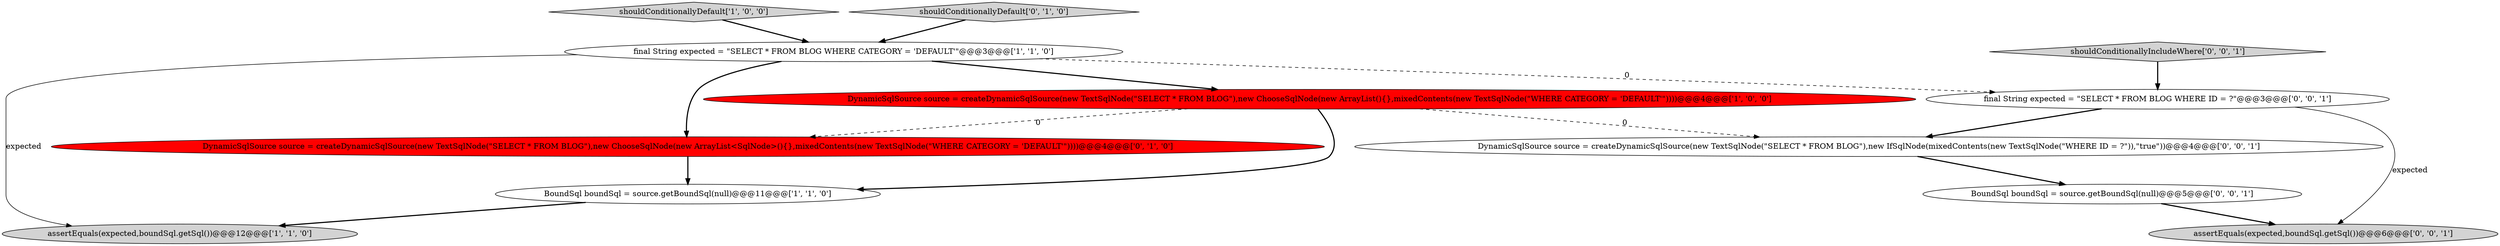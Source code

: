 digraph {
3 [style = filled, label = "assertEquals(expected,boundSql.getSql())@@@12@@@['1', '1', '0']", fillcolor = lightgray, shape = ellipse image = "AAA0AAABBB1BBB"];
4 [style = filled, label = "final String expected = \"SELECT * FROM BLOG WHERE CATEGORY = 'DEFAULT'\"@@@3@@@['1', '1', '0']", fillcolor = white, shape = ellipse image = "AAA0AAABBB1BBB"];
2 [style = filled, label = "DynamicSqlSource source = createDynamicSqlSource(new TextSqlNode(\"SELECT * FROM BLOG\"),new ChooseSqlNode(new ArrayList(){},mixedContents(new TextSqlNode(\"WHERE CATEGORY = 'DEFAULT'\"))))@@@4@@@['1', '0', '0']", fillcolor = red, shape = ellipse image = "AAA1AAABBB1BBB"];
0 [style = filled, label = "BoundSql boundSql = source.getBoundSql(null)@@@11@@@['1', '1', '0']", fillcolor = white, shape = ellipse image = "AAA0AAABBB1BBB"];
6 [style = filled, label = "DynamicSqlSource source = createDynamicSqlSource(new TextSqlNode(\"SELECT * FROM BLOG\"),new ChooseSqlNode(new ArrayList<SqlNode>(){},mixedContents(new TextSqlNode(\"WHERE CATEGORY = 'DEFAULT'\"))))@@@4@@@['0', '1', '0']", fillcolor = red, shape = ellipse image = "AAA1AAABBB2BBB"];
11 [style = filled, label = "assertEquals(expected,boundSql.getSql())@@@6@@@['0', '0', '1']", fillcolor = lightgray, shape = ellipse image = "AAA0AAABBB3BBB"];
9 [style = filled, label = "shouldConditionallyIncludeWhere['0', '0', '1']", fillcolor = lightgray, shape = diamond image = "AAA0AAABBB3BBB"];
7 [style = filled, label = "final String expected = \"SELECT * FROM BLOG WHERE ID = ?\"@@@3@@@['0', '0', '1']", fillcolor = white, shape = ellipse image = "AAA0AAABBB3BBB"];
10 [style = filled, label = "DynamicSqlSource source = createDynamicSqlSource(new TextSqlNode(\"SELECT * FROM BLOG\"),new IfSqlNode(mixedContents(new TextSqlNode(\"WHERE ID = ?\")),\"true\"))@@@4@@@['0', '0', '1']", fillcolor = white, shape = ellipse image = "AAA0AAABBB3BBB"];
1 [style = filled, label = "shouldConditionallyDefault['1', '0', '0']", fillcolor = lightgray, shape = diamond image = "AAA0AAABBB1BBB"];
5 [style = filled, label = "shouldConditionallyDefault['0', '1', '0']", fillcolor = lightgray, shape = diamond image = "AAA0AAABBB2BBB"];
8 [style = filled, label = "BoundSql boundSql = source.getBoundSql(null)@@@5@@@['0', '0', '1']", fillcolor = white, shape = ellipse image = "AAA0AAABBB3BBB"];
0->3 [style = bold, label=""];
7->11 [style = solid, label="expected"];
4->3 [style = solid, label="expected"];
1->4 [style = bold, label=""];
2->0 [style = bold, label=""];
6->0 [style = bold, label=""];
4->2 [style = bold, label=""];
10->8 [style = bold, label=""];
9->7 [style = bold, label=""];
8->11 [style = bold, label=""];
4->6 [style = bold, label=""];
7->10 [style = bold, label=""];
4->7 [style = dashed, label="0"];
5->4 [style = bold, label=""];
2->10 [style = dashed, label="0"];
2->6 [style = dashed, label="0"];
}
